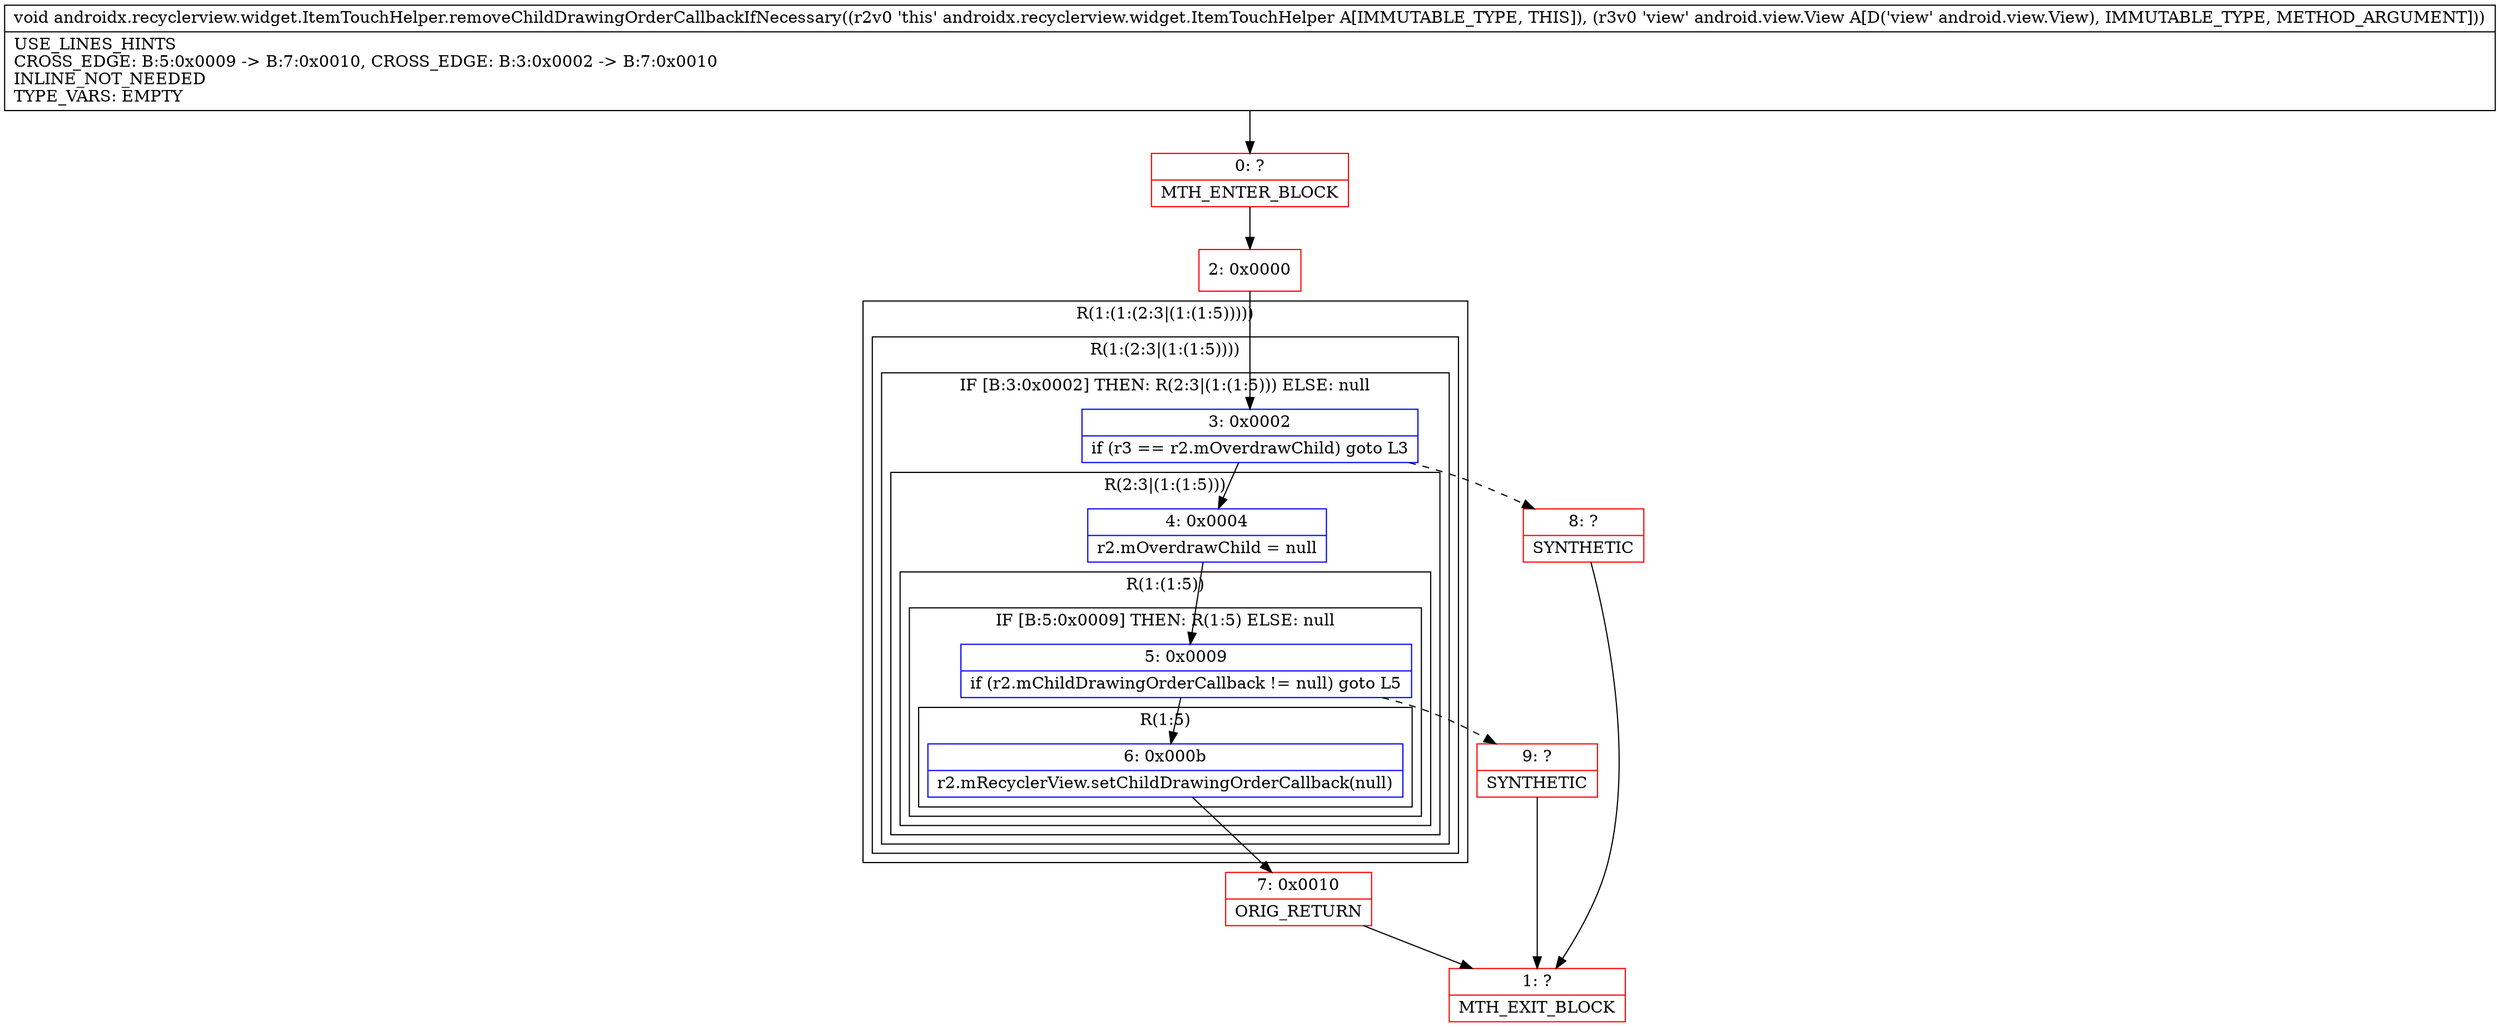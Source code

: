 digraph "CFG forandroidx.recyclerview.widget.ItemTouchHelper.removeChildDrawingOrderCallbackIfNecessary(Landroid\/view\/View;)V" {
subgraph cluster_Region_1653272064 {
label = "R(1:(1:(2:3|(1:(1:5)))))";
node [shape=record,color=blue];
subgraph cluster_Region_926158532 {
label = "R(1:(2:3|(1:(1:5))))";
node [shape=record,color=blue];
subgraph cluster_IfRegion_1409459017 {
label = "IF [B:3:0x0002] THEN: R(2:3|(1:(1:5))) ELSE: null";
node [shape=record,color=blue];
Node_3 [shape=record,label="{3\:\ 0x0002|if (r3 == r2.mOverdrawChild) goto L3\l}"];
subgraph cluster_Region_1393635169 {
label = "R(2:3|(1:(1:5)))";
node [shape=record,color=blue];
Node_4 [shape=record,label="{4\:\ 0x0004|r2.mOverdrawChild = null\l}"];
subgraph cluster_Region_1725837805 {
label = "R(1:(1:5))";
node [shape=record,color=blue];
subgraph cluster_IfRegion_1896567260 {
label = "IF [B:5:0x0009] THEN: R(1:5) ELSE: null";
node [shape=record,color=blue];
Node_5 [shape=record,label="{5\:\ 0x0009|if (r2.mChildDrawingOrderCallback != null) goto L5\l}"];
subgraph cluster_Region_810728543 {
label = "R(1:5)";
node [shape=record,color=blue];
Node_6 [shape=record,label="{6\:\ 0x000b|r2.mRecyclerView.setChildDrawingOrderCallback(null)\l}"];
}
}
}
}
}
}
}
Node_0 [shape=record,color=red,label="{0\:\ ?|MTH_ENTER_BLOCK\l}"];
Node_2 [shape=record,color=red,label="{2\:\ 0x0000}"];
Node_7 [shape=record,color=red,label="{7\:\ 0x0010|ORIG_RETURN\l}"];
Node_1 [shape=record,color=red,label="{1\:\ ?|MTH_EXIT_BLOCK\l}"];
Node_9 [shape=record,color=red,label="{9\:\ ?|SYNTHETIC\l}"];
Node_8 [shape=record,color=red,label="{8\:\ ?|SYNTHETIC\l}"];
MethodNode[shape=record,label="{void androidx.recyclerview.widget.ItemTouchHelper.removeChildDrawingOrderCallbackIfNecessary((r2v0 'this' androidx.recyclerview.widget.ItemTouchHelper A[IMMUTABLE_TYPE, THIS]), (r3v0 'view' android.view.View A[D('view' android.view.View), IMMUTABLE_TYPE, METHOD_ARGUMENT]))  | USE_LINES_HINTS\lCROSS_EDGE: B:5:0x0009 \-\> B:7:0x0010, CROSS_EDGE: B:3:0x0002 \-\> B:7:0x0010\lINLINE_NOT_NEEDED\lTYPE_VARS: EMPTY\l}"];
MethodNode -> Node_0;Node_3 -> Node_4;
Node_3 -> Node_8[style=dashed];
Node_4 -> Node_5;
Node_5 -> Node_6;
Node_5 -> Node_9[style=dashed];
Node_6 -> Node_7;
Node_0 -> Node_2;
Node_2 -> Node_3;
Node_7 -> Node_1;
Node_9 -> Node_1;
Node_8 -> Node_1;
}

